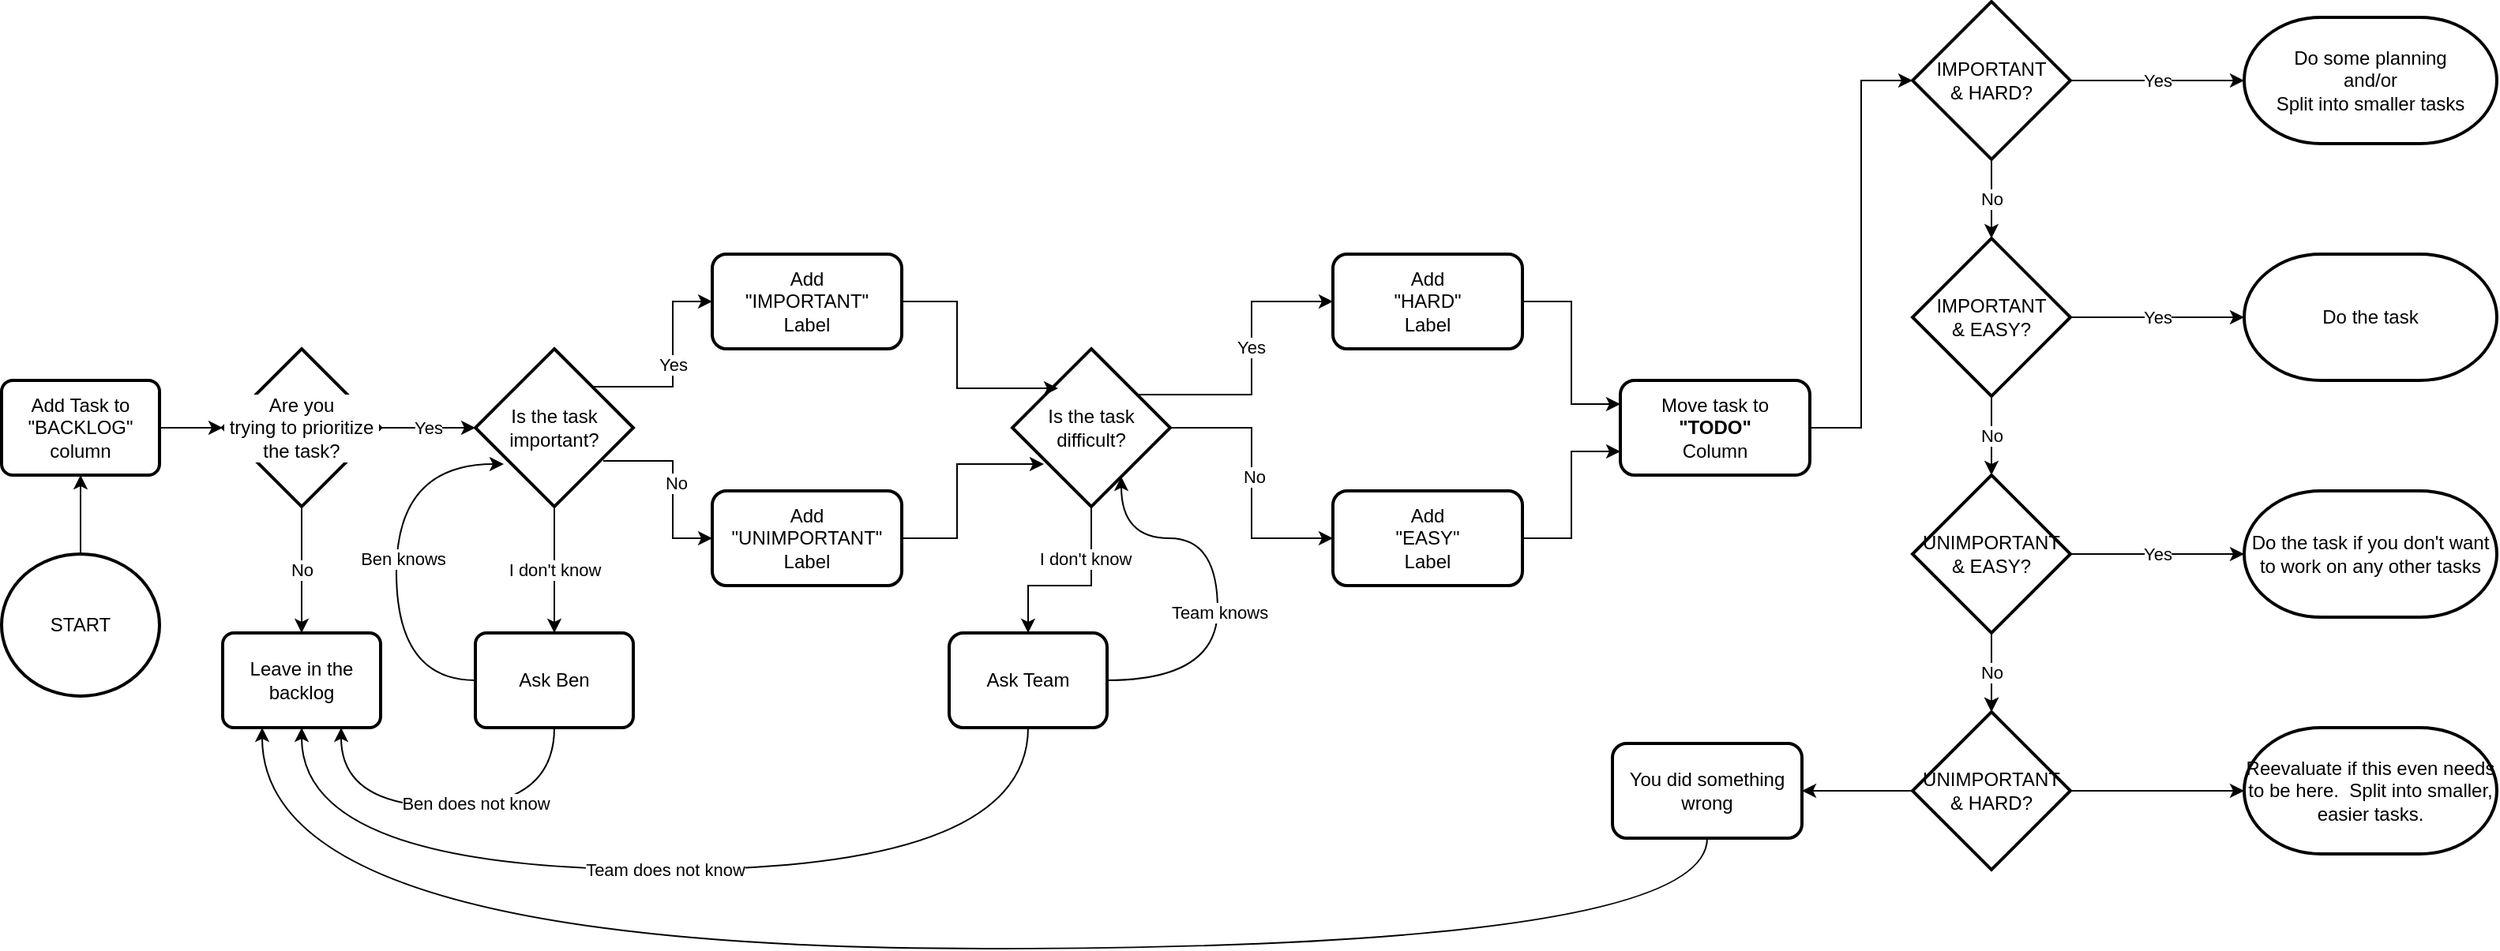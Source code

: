<mxfile version="23.1.2" type="github">
  <diagram name="Page-1" id="kYQXf9u5RxUAtF77oCtI">
    <mxGraphModel dx="1687" dy="887" grid="1" gridSize="10" guides="1" tooltips="1" connect="1" arrows="1" fold="1" page="1" pageScale="1" pageWidth="850" pageHeight="1100" math="0" shadow="0">
      <root>
        <mxCell id="0" />
        <mxCell id="1" parent="0" />
        <mxCell id="wzfv3h3sqyoyv8hOKFA1-20" value="" style="edgeStyle=orthogonalEdgeStyle;rounded=0;orthogonalLoop=1;jettySize=auto;html=1;" parent="1" source="wzfv3h3sqyoyv8hOKFA1-1" target="wzfv3h3sqyoyv8hOKFA1-2" edge="1">
          <mxGeometry relative="1" as="geometry" />
        </mxCell>
        <mxCell id="wzfv3h3sqyoyv8hOKFA1-1" value="START" style="strokeWidth=2;html=1;shape=mxgraph.flowchart.start_2;whiteSpace=wrap;" parent="1" vertex="1">
          <mxGeometry x="190" y="410" width="100" height="90" as="geometry" />
        </mxCell>
        <mxCell id="wzfv3h3sqyoyv8hOKFA1-19" value="" style="edgeStyle=orthogonalEdgeStyle;rounded=0;orthogonalLoop=1;jettySize=auto;html=1;" parent="1" source="wzfv3h3sqyoyv8hOKFA1-2" target="wzfv3h3sqyoyv8hOKFA1-3" edge="1">
          <mxGeometry relative="1" as="geometry" />
        </mxCell>
        <mxCell id="wzfv3h3sqyoyv8hOKFA1-2" value="&lt;div&gt;Add Task to&lt;/div&gt;&lt;div&gt;&quot;BACKLOG&quot;&lt;/div&gt;&lt;div&gt;column&lt;br&gt;&lt;/div&gt;" style="rounded=1;whiteSpace=wrap;html=1;absoluteArcSize=1;arcSize=14;strokeWidth=2;" parent="1" vertex="1">
          <mxGeometry x="190" y="300" width="100" height="60" as="geometry" />
        </mxCell>
        <mxCell id="wzfv3h3sqyoyv8hOKFA1-17" value="Yes" style="edgeStyle=orthogonalEdgeStyle;rounded=0;orthogonalLoop=1;jettySize=auto;html=1;" parent="1" source="wzfv3h3sqyoyv8hOKFA1-3" target="wzfv3h3sqyoyv8hOKFA1-5" edge="1">
          <mxGeometry relative="1" as="geometry" />
        </mxCell>
        <mxCell id="wzfv3h3sqyoyv8hOKFA1-18" value="No" style="edgeStyle=orthogonalEdgeStyle;rounded=0;orthogonalLoop=1;jettySize=auto;html=1;" parent="1" source="wzfv3h3sqyoyv8hOKFA1-3" target="wzfv3h3sqyoyv8hOKFA1-4" edge="1">
          <mxGeometry relative="1" as="geometry" />
        </mxCell>
        <mxCell id="wzfv3h3sqyoyv8hOKFA1-3" value="Are you &lt;br&gt;trying to prioritize the task?" style="strokeWidth=2;html=1;shape=mxgraph.flowchart.decision;whiteSpace=wrap;labelBackgroundColor=default;" parent="1" vertex="1">
          <mxGeometry x="330" y="280" width="100" height="100" as="geometry" />
        </mxCell>
        <mxCell id="wzfv3h3sqyoyv8hOKFA1-4" value="Leave in the backlog" style="rounded=1;whiteSpace=wrap;html=1;absoluteArcSize=1;arcSize=14;strokeWidth=2;" parent="1" vertex="1">
          <mxGeometry x="330" y="460" width="100" height="60" as="geometry" />
        </mxCell>
        <mxCell id="wzfv3h3sqyoyv8hOKFA1-10" value="Yes" style="edgeStyle=orthogonalEdgeStyle;rounded=0;orthogonalLoop=1;jettySize=auto;html=1;entryX=0;entryY=0.5;entryDx=0;entryDy=0;exitX=0.74;exitY=0.24;exitDx=0;exitDy=0;exitPerimeter=0;" parent="1" source="wzfv3h3sqyoyv8hOKFA1-5" target="PwecIXEX9yFmUgYtucHC-1" edge="1">
          <mxGeometry relative="1" as="geometry" />
        </mxCell>
        <mxCell id="wzfv3h3sqyoyv8hOKFA1-16" value="I don&#39;t know" style="edgeStyle=orthogonalEdgeStyle;rounded=0;orthogonalLoop=1;jettySize=auto;html=1;" parent="1" source="wzfv3h3sqyoyv8hOKFA1-5" target="wzfv3h3sqyoyv8hOKFA1-6" edge="1">
          <mxGeometry relative="1" as="geometry" />
        </mxCell>
        <mxCell id="PwecIXEX9yFmUgYtucHC-3" value="" style="edgeStyle=orthogonalEdgeStyle;rounded=0;orthogonalLoop=1;jettySize=auto;html=1;exitX=0.81;exitY=0.71;exitDx=0;exitDy=0;exitPerimeter=0;" edge="1" parent="1" source="wzfv3h3sqyoyv8hOKFA1-5" target="PwecIXEX9yFmUgYtucHC-2">
          <mxGeometry relative="1" as="geometry" />
        </mxCell>
        <mxCell id="PwecIXEX9yFmUgYtucHC-4" value="No" style="edgeLabel;html=1;align=center;verticalAlign=middle;resizable=0;points=[];" vertex="1" connectable="0" parent="PwecIXEX9yFmUgYtucHC-3">
          <mxGeometry x="-0.02" y="2" relative="1" as="geometry">
            <mxPoint as="offset" />
          </mxGeometry>
        </mxCell>
        <mxCell id="wzfv3h3sqyoyv8hOKFA1-5" value="Is the task important?" style="strokeWidth=2;html=1;shape=mxgraph.flowchart.decision;whiteSpace=wrap;" parent="1" vertex="1">
          <mxGeometry x="490" y="280" width="100" height="100" as="geometry" />
        </mxCell>
        <mxCell id="wzfv3h3sqyoyv8hOKFA1-50" style="edgeStyle=orthogonalEdgeStyle;curved=1;rounded=0;orthogonalLoop=1;jettySize=auto;html=1;exitX=0.5;exitY=1;exitDx=0;exitDy=0;entryX=0.75;entryY=1;entryDx=0;entryDy=0;" parent="1" source="wzfv3h3sqyoyv8hOKFA1-6" target="wzfv3h3sqyoyv8hOKFA1-4" edge="1">
          <mxGeometry relative="1" as="geometry">
            <mxPoint x="400" y="540" as="targetPoint" />
            <Array as="points">
              <mxPoint x="540" y="570" />
              <mxPoint x="405" y="570" />
            </Array>
          </mxGeometry>
        </mxCell>
        <mxCell id="wzfv3h3sqyoyv8hOKFA1-51" value="Ben does not know" style="edgeLabel;html=1;align=center;verticalAlign=middle;resizable=0;points=[];" parent="wzfv3h3sqyoyv8hOKFA1-50" vertex="1" connectable="0">
          <mxGeometry x="-0.146" y="-2" relative="1" as="geometry">
            <mxPoint as="offset" />
          </mxGeometry>
        </mxCell>
        <mxCell id="wzfv3h3sqyoyv8hOKFA1-6" value="Ask Ben" style="rounded=1;whiteSpace=wrap;html=1;absoluteArcSize=1;arcSize=14;strokeWidth=2;" parent="1" vertex="1">
          <mxGeometry x="490" y="460" width="100" height="60" as="geometry" />
        </mxCell>
        <mxCell id="wzfv3h3sqyoyv8hOKFA1-14" value="" style="edgeStyle=orthogonalEdgeStyle;rounded=0;orthogonalLoop=1;jettySize=auto;html=1;" parent="1" source="wzfv3h3sqyoyv8hOKFA1-8" target="wzfv3h3sqyoyv8hOKFA1-13" edge="1">
          <mxGeometry relative="1" as="geometry">
            <Array as="points">
              <mxPoint x="880" y="430" />
              <mxPoint x="840" y="430" />
            </Array>
          </mxGeometry>
        </mxCell>
        <mxCell id="wzfv3h3sqyoyv8hOKFA1-34" value="I don&#39;t know" style="edgeLabel;html=1;align=center;verticalAlign=middle;resizable=0;points=[];" parent="wzfv3h3sqyoyv8hOKFA1-14" vertex="1" connectable="0">
          <mxGeometry x="-0.46" y="-4" relative="1" as="geometry">
            <mxPoint as="offset" />
          </mxGeometry>
        </mxCell>
        <mxCell id="PwecIXEX9yFmUgYtucHC-11" style="edgeStyle=orthogonalEdgeStyle;rounded=0;orthogonalLoop=1;jettySize=auto;html=1;exitX=0.8;exitY=0.29;exitDx=0;exitDy=0;exitPerimeter=0;" edge="1" parent="1" source="wzfv3h3sqyoyv8hOKFA1-8" target="PwecIXEX9yFmUgYtucHC-9">
          <mxGeometry relative="1" as="geometry" />
        </mxCell>
        <mxCell id="PwecIXEX9yFmUgYtucHC-13" value="Yes" style="edgeLabel;html=1;align=center;verticalAlign=middle;resizable=0;points=[];" vertex="1" connectable="0" parent="PwecIXEX9yFmUgYtucHC-11">
          <mxGeometry x="0.126" y="2" relative="1" as="geometry">
            <mxPoint x="1" y="1" as="offset" />
          </mxGeometry>
        </mxCell>
        <mxCell id="PwecIXEX9yFmUgYtucHC-12" style="edgeStyle=orthogonalEdgeStyle;rounded=0;orthogonalLoop=1;jettySize=auto;html=1;entryX=0;entryY=0.5;entryDx=0;entryDy=0;" edge="1" parent="1" source="wzfv3h3sqyoyv8hOKFA1-8" target="PwecIXEX9yFmUgYtucHC-10">
          <mxGeometry relative="1" as="geometry" />
        </mxCell>
        <mxCell id="PwecIXEX9yFmUgYtucHC-14" value="No" style="edgeLabel;html=1;align=center;verticalAlign=middle;resizable=0;points=[];" vertex="1" connectable="0" parent="PwecIXEX9yFmUgYtucHC-12">
          <mxGeometry x="-0.046" y="1" relative="1" as="geometry">
            <mxPoint as="offset" />
          </mxGeometry>
        </mxCell>
        <mxCell id="wzfv3h3sqyoyv8hOKFA1-8" value="Is the task difficult?" style="strokeWidth=2;html=1;shape=mxgraph.flowchart.decision;whiteSpace=wrap;" parent="1" vertex="1">
          <mxGeometry x="830" y="280" width="100" height="100" as="geometry" />
        </mxCell>
        <mxCell id="wzfv3h3sqyoyv8hOKFA1-52" value="Team does not know" style="edgeStyle=orthogonalEdgeStyle;curved=1;rounded=0;orthogonalLoop=1;jettySize=auto;html=1;exitX=0.5;exitY=1;exitDx=0;exitDy=0;entryX=0.5;entryY=1;entryDx=0;entryDy=0;" parent="1" source="wzfv3h3sqyoyv8hOKFA1-13" target="wzfv3h3sqyoyv8hOKFA1-4" edge="1">
          <mxGeometry relative="1" as="geometry">
            <Array as="points">
              <mxPoint x="840" y="610" />
              <mxPoint x="380" y="610" />
            </Array>
          </mxGeometry>
        </mxCell>
        <mxCell id="wzfv3h3sqyoyv8hOKFA1-13" value="Ask Team" style="rounded=1;whiteSpace=wrap;html=1;strokeWidth=2;" parent="1" vertex="1">
          <mxGeometry x="790" y="460" width="100" height="60" as="geometry" />
        </mxCell>
        <mxCell id="wzfv3h3sqyoyv8hOKFA1-45" value="" style="edgeStyle=orthogonalEdgeStyle;curved=1;rounded=0;orthogonalLoop=1;jettySize=auto;html=1;exitX=1;exitY=0.5;exitDx=0;exitDy=0;exitPerimeter=0;" parent="1" source="PwecIXEX9yFmUgYtucHC-18" target="wzfv3h3sqyoyv8hOKFA1-44" edge="1">
          <mxGeometry relative="1" as="geometry">
            <mxPoint x="1740" y="505" as="sourcePoint" />
          </mxGeometry>
        </mxCell>
        <mxCell id="wzfv3h3sqyoyv8hOKFA1-43" value="Yes" style="edgeStyle=orthogonalEdgeStyle;curved=1;rounded=0;orthogonalLoop=1;jettySize=auto;html=1;exitX=1;exitY=0.5;exitDx=0;exitDy=0;exitPerimeter=0;" parent="1" source="PwecIXEX9yFmUgYtucHC-20" target="wzfv3h3sqyoyv8hOKFA1-42" edge="1">
          <mxGeometry relative="1" as="geometry">
            <mxPoint x="1740" y="385" as="sourcePoint" />
          </mxGeometry>
        </mxCell>
        <mxCell id="wzfv3h3sqyoyv8hOKFA1-38" value="Yes" style="edgeStyle=orthogonalEdgeStyle;curved=1;rounded=0;orthogonalLoop=1;jettySize=auto;html=1;exitX=1;exitY=0.5;exitDx=0;exitDy=0;exitPerimeter=0;" parent="1" source="PwecIXEX9yFmUgYtucHC-19" target="wzfv3h3sqyoyv8hOKFA1-37" edge="1">
          <mxGeometry relative="1" as="geometry">
            <mxPoint x="1740" y="270" as="sourcePoint" />
          </mxGeometry>
        </mxCell>
        <mxCell id="wzfv3h3sqyoyv8hOKFA1-40" value="Yes" style="edgeStyle=orthogonalEdgeStyle;curved=1;rounded=0;orthogonalLoop=1;jettySize=auto;html=1;exitX=1;exitY=0.5;exitDx=0;exitDy=0;exitPerimeter=0;" parent="1" source="PwecIXEX9yFmUgYtucHC-21" target="wzfv3h3sqyoyv8hOKFA1-39" edge="1">
          <mxGeometry relative="1" as="geometry">
            <mxPoint x="1740" y="150" as="sourcePoint" />
          </mxGeometry>
        </mxCell>
        <mxCell id="wzfv3h3sqyoyv8hOKFA1-36" style="edgeStyle=orthogonalEdgeStyle;curved=1;rounded=0;orthogonalLoop=1;jettySize=auto;html=1;exitX=0;exitY=0.5;exitDx=0;exitDy=0;entryX=0.18;entryY=0.73;entryDx=0;entryDy=0;entryPerimeter=0;" parent="1" source="wzfv3h3sqyoyv8hOKFA1-6" target="wzfv3h3sqyoyv8hOKFA1-5" edge="1">
          <mxGeometry relative="1" as="geometry">
            <Array as="points">
              <mxPoint x="440" y="490" />
              <mxPoint x="440" y="353" />
            </Array>
          </mxGeometry>
        </mxCell>
        <mxCell id="wzfv3h3sqyoyv8hOKFA1-46" value="Ben knows" style="edgeLabel;html=1;align=center;verticalAlign=middle;resizable=0;points=[];" parent="wzfv3h3sqyoyv8hOKFA1-36" vertex="1" connectable="0">
          <mxGeometry x="-0.005" y="-4" relative="1" as="geometry">
            <mxPoint as="offset" />
          </mxGeometry>
        </mxCell>
        <mxCell id="wzfv3h3sqyoyv8hOKFA1-37" value="Do the task" style="rounded=1;whiteSpace=wrap;html=1;strokeWidth=2;shape=mxgraph.flowchart.terminator;" parent="1" vertex="1">
          <mxGeometry x="1610" y="220" width="160" height="80" as="geometry" />
        </mxCell>
        <mxCell id="wzfv3h3sqyoyv8hOKFA1-39" value="&lt;div&gt;Do some planning&lt;/div&gt;&lt;div&gt;and/or&lt;br&gt;&lt;/div&gt;&lt;div&gt;Split into smaller tasks&lt;br&gt;&lt;/div&gt;" style="rounded=1;whiteSpace=wrap;html=1;strokeWidth=2;shape=mxgraph.flowchart.terminator;" parent="1" vertex="1">
          <mxGeometry x="1610" y="70" width="160" height="80" as="geometry" />
        </mxCell>
        <mxCell id="wzfv3h3sqyoyv8hOKFA1-42" value="Do the task if you don&#39;t want to work on any other tasks" style="rounded=1;whiteSpace=wrap;html=1;strokeWidth=2;shape=mxgraph.flowchart.terminator;" parent="1" vertex="1">
          <mxGeometry x="1610" y="370" width="160" height="80" as="geometry" />
        </mxCell>
        <mxCell id="wzfv3h3sqyoyv8hOKFA1-44" value="Reevaluate if this even needs to be here.&amp;nbsp; Split into smaller, easier tasks." style="rounded=1;whiteSpace=wrap;html=1;strokeWidth=2;shape=mxgraph.flowchart.terminator;" parent="1" vertex="1">
          <mxGeometry x="1610" y="520" width="160" height="80" as="geometry" />
        </mxCell>
        <mxCell id="wzfv3h3sqyoyv8hOKFA1-47" style="edgeStyle=orthogonalEdgeStyle;curved=1;rounded=0;orthogonalLoop=1;jettySize=auto;html=1;exitX=1;exitY=0.5;exitDx=0;exitDy=0;entryX=0.69;entryY=0.81;entryDx=0;entryDy=0;entryPerimeter=0;" parent="1" source="wzfv3h3sqyoyv8hOKFA1-13" target="wzfv3h3sqyoyv8hOKFA1-8" edge="1">
          <mxGeometry relative="1" as="geometry">
            <Array as="points">
              <mxPoint x="960" y="490" />
              <mxPoint x="960" y="400" />
              <mxPoint x="899" y="400" />
            </Array>
            <mxPoint x="1060" y="470" as="targetPoint" />
          </mxGeometry>
        </mxCell>
        <mxCell id="wzfv3h3sqyoyv8hOKFA1-48" value="Team knows" style="edgeLabel;html=1;align=center;verticalAlign=middle;resizable=0;points=[];" parent="wzfv3h3sqyoyv8hOKFA1-47" vertex="1" connectable="0">
          <mxGeometry x="-0.13" y="-1" relative="1" as="geometry">
            <mxPoint as="offset" />
          </mxGeometry>
        </mxCell>
        <mxCell id="PwecIXEX9yFmUgYtucHC-1" value="Add &lt;br&gt;&quot;IMPORTANT&quot; &lt;br&gt;Label" style="rounded=1;whiteSpace=wrap;html=1;strokeWidth=2;" vertex="1" parent="1">
          <mxGeometry x="640" y="220" width="120" height="60" as="geometry" />
        </mxCell>
        <mxCell id="PwecIXEX9yFmUgYtucHC-6" style="edgeStyle=orthogonalEdgeStyle;rounded=0;orthogonalLoop=1;jettySize=auto;html=1;exitX=1;exitY=0.5;exitDx=0;exitDy=0;entryX=0.2;entryY=0.73;entryDx=0;entryDy=0;entryPerimeter=0;" edge="1" parent="1" source="PwecIXEX9yFmUgYtucHC-2" target="wzfv3h3sqyoyv8hOKFA1-8">
          <mxGeometry relative="1" as="geometry" />
        </mxCell>
        <mxCell id="PwecIXEX9yFmUgYtucHC-2" value="Add &lt;br&gt;&quot;UNIMPORTANT&quot; &lt;br&gt;Label" style="rounded=1;whiteSpace=wrap;html=1;strokeWidth=2;" vertex="1" parent="1">
          <mxGeometry x="640" y="370" width="120" height="60" as="geometry" />
        </mxCell>
        <mxCell id="PwecIXEX9yFmUgYtucHC-5" style="edgeStyle=orthogonalEdgeStyle;rounded=0;orthogonalLoop=1;jettySize=auto;html=1;exitX=1;exitY=0.5;exitDx=0;exitDy=0;entryX=0.29;entryY=0.25;entryDx=0;entryDy=0;entryPerimeter=0;" edge="1" parent="1" source="PwecIXEX9yFmUgYtucHC-1" target="wzfv3h3sqyoyv8hOKFA1-8">
          <mxGeometry relative="1" as="geometry" />
        </mxCell>
        <mxCell id="PwecIXEX9yFmUgYtucHC-16" style="edgeStyle=orthogonalEdgeStyle;rounded=0;orthogonalLoop=1;jettySize=auto;html=1;entryX=0;entryY=0.25;entryDx=0;entryDy=0;" edge="1" parent="1" source="PwecIXEX9yFmUgYtucHC-9" target="PwecIXEX9yFmUgYtucHC-15">
          <mxGeometry relative="1" as="geometry" />
        </mxCell>
        <mxCell id="PwecIXEX9yFmUgYtucHC-9" value="Add &lt;br&gt;&quot;HARD&quot; &lt;br&gt;Label" style="rounded=1;whiteSpace=wrap;html=1;strokeWidth=2;" vertex="1" parent="1">
          <mxGeometry x="1033" y="220" width="120" height="60" as="geometry" />
        </mxCell>
        <mxCell id="PwecIXEX9yFmUgYtucHC-17" style="edgeStyle=orthogonalEdgeStyle;rounded=0;orthogonalLoop=1;jettySize=auto;html=1;entryX=0;entryY=0.75;entryDx=0;entryDy=0;" edge="1" parent="1" source="PwecIXEX9yFmUgYtucHC-10" target="PwecIXEX9yFmUgYtucHC-15">
          <mxGeometry relative="1" as="geometry" />
        </mxCell>
        <mxCell id="PwecIXEX9yFmUgYtucHC-10" value="Add &lt;br&gt;&quot;EASY&quot; &lt;br&gt;Label" style="rounded=1;whiteSpace=wrap;html=1;strokeWidth=2;" vertex="1" parent="1">
          <mxGeometry x="1033" y="370" width="120" height="60" as="geometry" />
        </mxCell>
        <mxCell id="PwecIXEX9yFmUgYtucHC-15" value="Move task to &lt;br&gt;&lt;b&gt;&quot;TODO&quot; &lt;/b&gt;&lt;br&gt;Column" style="rounded=1;whiteSpace=wrap;html=1;strokeWidth=2;" vertex="1" parent="1">
          <mxGeometry x="1215" y="300" width="120" height="60" as="geometry" />
        </mxCell>
        <mxCell id="PwecIXEX9yFmUgYtucHC-31" value="" style="edgeStyle=orthogonalEdgeStyle;rounded=0;orthogonalLoop=1;jettySize=auto;html=1;" edge="1" parent="1" source="PwecIXEX9yFmUgYtucHC-18" target="PwecIXEX9yFmUgYtucHC-30">
          <mxGeometry relative="1" as="geometry" />
        </mxCell>
        <mxCell id="PwecIXEX9yFmUgYtucHC-18" value="UNIMPORTANT&lt;br&gt;&amp;amp; HARD?" style="strokeWidth=2;html=1;shape=mxgraph.flowchart.decision;whiteSpace=wrap;" vertex="1" parent="1">
          <mxGeometry x="1400" y="510" width="100" height="100" as="geometry" />
        </mxCell>
        <mxCell id="PwecIXEX9yFmUgYtucHC-26" value="No" style="edgeStyle=orthogonalEdgeStyle;rounded=0;orthogonalLoop=1;jettySize=auto;html=1;" edge="1" parent="1" source="PwecIXEX9yFmUgYtucHC-19" target="PwecIXEX9yFmUgYtucHC-20">
          <mxGeometry relative="1" as="geometry" />
        </mxCell>
        <mxCell id="PwecIXEX9yFmUgYtucHC-19" value="IMPORTANT&lt;br&gt;&amp;amp; EASY?" style="strokeWidth=2;html=1;shape=mxgraph.flowchart.decision;whiteSpace=wrap;" vertex="1" parent="1">
          <mxGeometry x="1400" y="210" width="100" height="100" as="geometry" />
        </mxCell>
        <mxCell id="PwecIXEX9yFmUgYtucHC-27" value="" style="edgeStyle=orthogonalEdgeStyle;rounded=0;orthogonalLoop=1;jettySize=auto;html=1;" edge="1" parent="1" source="PwecIXEX9yFmUgYtucHC-20" target="PwecIXEX9yFmUgYtucHC-18">
          <mxGeometry relative="1" as="geometry" />
        </mxCell>
        <mxCell id="PwecIXEX9yFmUgYtucHC-28" value="No" style="edgeStyle=orthogonalEdgeStyle;rounded=0;orthogonalLoop=1;jettySize=auto;html=1;" edge="1" parent="1" source="PwecIXEX9yFmUgYtucHC-20" target="PwecIXEX9yFmUgYtucHC-18">
          <mxGeometry relative="1" as="geometry" />
        </mxCell>
        <mxCell id="PwecIXEX9yFmUgYtucHC-20" value="UNIMPORTANT&lt;br&gt;&amp;amp; EASY?" style="strokeWidth=2;html=1;shape=mxgraph.flowchart.decision;whiteSpace=wrap;" vertex="1" parent="1">
          <mxGeometry x="1400" y="360" width="100" height="100" as="geometry" />
        </mxCell>
        <mxCell id="PwecIXEX9yFmUgYtucHC-24" value="No" style="edgeStyle=orthogonalEdgeStyle;rounded=0;orthogonalLoop=1;jettySize=auto;html=1;" edge="1" parent="1" source="PwecIXEX9yFmUgYtucHC-21" target="PwecIXEX9yFmUgYtucHC-19">
          <mxGeometry relative="1" as="geometry" />
        </mxCell>
        <mxCell id="PwecIXEX9yFmUgYtucHC-21" value="IMPORTANT&lt;br&gt;&amp;amp; HARD?" style="strokeWidth=2;html=1;shape=mxgraph.flowchart.decision;whiteSpace=wrap;" vertex="1" parent="1">
          <mxGeometry x="1400" y="60" width="100" height="100" as="geometry" />
        </mxCell>
        <mxCell id="PwecIXEX9yFmUgYtucHC-22" style="edgeStyle=orthogonalEdgeStyle;rounded=0;orthogonalLoop=1;jettySize=auto;html=1;entryX=0;entryY=0.5;entryDx=0;entryDy=0;entryPerimeter=0;" edge="1" parent="1" source="PwecIXEX9yFmUgYtucHC-15" target="PwecIXEX9yFmUgYtucHC-21">
          <mxGeometry relative="1" as="geometry" />
        </mxCell>
        <mxCell id="PwecIXEX9yFmUgYtucHC-32" style="edgeStyle=orthogonalEdgeStyle;rounded=0;orthogonalLoop=1;jettySize=auto;html=1;entryX=0.25;entryY=1;entryDx=0;entryDy=0;curved=1;" edge="1" parent="1" source="PwecIXEX9yFmUgYtucHC-30" target="wzfv3h3sqyoyv8hOKFA1-4">
          <mxGeometry relative="1" as="geometry">
            <Array as="points">
              <mxPoint x="1270" y="660" />
              <mxPoint x="355" y="660" />
            </Array>
          </mxGeometry>
        </mxCell>
        <mxCell id="PwecIXEX9yFmUgYtucHC-30" value="You did something wrong" style="rounded=1;whiteSpace=wrap;html=1;strokeWidth=2;" vertex="1" parent="1">
          <mxGeometry x="1210" y="530" width="120" height="60" as="geometry" />
        </mxCell>
      </root>
    </mxGraphModel>
  </diagram>
</mxfile>
